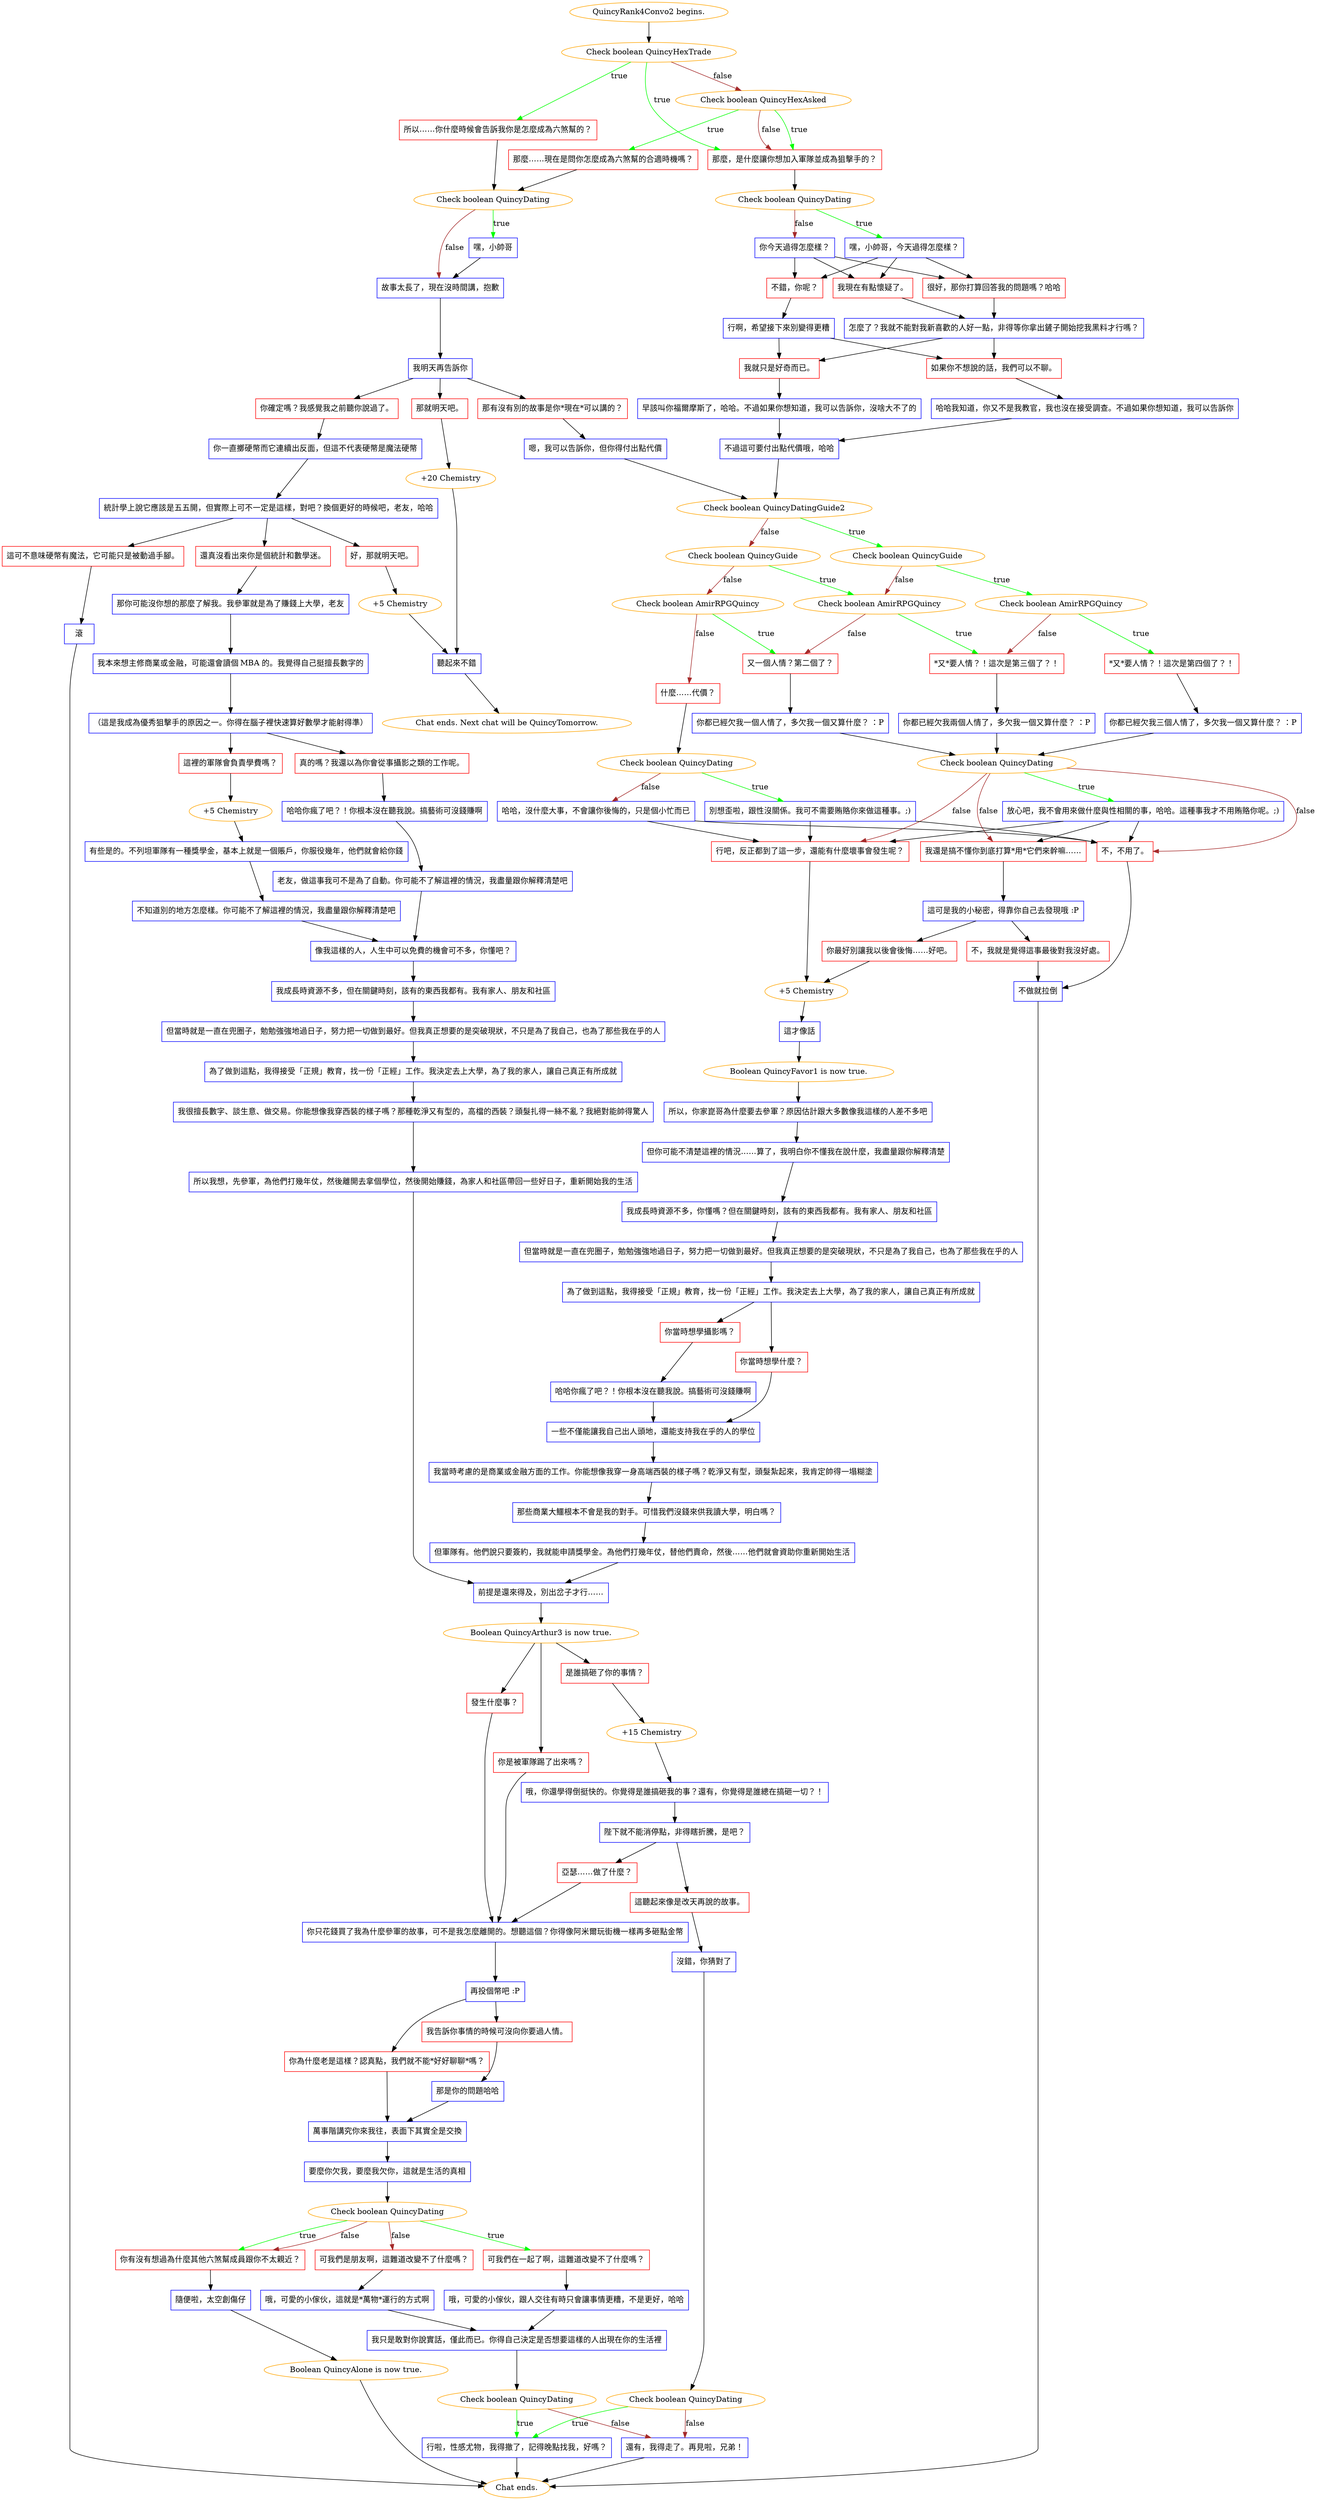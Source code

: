 digraph {
	"QuincyRank4Convo2 begins." [color=orange];
		"QuincyRank4Convo2 begins." -> j2253162781;
	j2253162781 [label="Check boolean QuincyHexTrade",color=orange];
		j2253162781 -> j498105020 [label=true,color=green];
		j2253162781 -> j2562178669 [label=true,color=green];
		j2253162781 -> j3813648319 [label=false,color=brown];
	j498105020 [label="那麼，是什麼讓你想加入軍隊並成為狙擊手的？",shape=box,color=red];
		j498105020 -> j975604575;
	j2562178669 [label="所以……你什麼時候會告訴我你是怎麼成為六煞幫的？",shape=box,color=red];
		j2562178669 -> j1313632766;
	j3813648319 [label="Check boolean QuincyHexAsked",color=orange];
		j3813648319 -> j817853320 [label=true,color=green];
		j3813648319 -> j498105020 [label=true,color=green];
		j3813648319 -> j498105020 [label=false,color=brown];
	j975604575 [label="Check boolean QuincyDating",color=orange];
		j975604575 -> j3108352149 [label=true,color=green];
		j975604575 -> j4262673415 [label=false,color=brown];
	j1313632766 [label="Check boolean QuincyDating",color=orange];
		j1313632766 -> j527982465 [label=true,color=green];
		j1313632766 -> j3014389821 [label=false,color=brown];
	j817853320 [label="那麼……現在是問你怎麼成為六煞幫的合適時機嗎？",shape=box,color=red];
		j817853320 -> j1313632766;
	j3108352149 [label="嘿，小帥哥，今天過得怎麼樣？",shape=box,color=blue];
		j3108352149 -> j33288546;
		j3108352149 -> j2623536001;
		j3108352149 -> j935110451;
	j4262673415 [label="你今天過得怎麼樣？",shape=box,color=blue];
		j4262673415 -> j33288546;
		j4262673415 -> j2623536001;
		j4262673415 -> j935110451;
	j527982465 [label="嘿，小帥哥",shape=box,color=blue];
		j527982465 -> j3014389821;
	j3014389821 [label="故事太長了，現在沒時間講，抱歉",shape=box,color=blue];
		j3014389821 -> j5750420;
	j33288546 [label="不錯，你呢？",shape=box,color=red];
		j33288546 -> j2333810107;
	j2623536001 [label="我現在有點懷疑了。",shape=box,color=red];
		j2623536001 -> j1254045924;
	j935110451 [label="很好，那你打算回答我的問題嗎？哈哈",shape=box,color=red];
		j935110451 -> j1254045924;
	j5750420 [label="我明天再告訴你",shape=box,color=blue];
		j5750420 -> j3352233013;
		j5750420 -> j482374472;
		j5750420 -> j3023154721;
	j2333810107 [label="行啊，希望接下來別變得更糟",shape=box,color=blue];
		j2333810107 -> j2206953961;
		j2333810107 -> j2773281451;
	j1254045924 [label="怎麼了？我就不能對我新喜歡的人好一點，非得等你拿出鏟子開始挖我黑料才行嗎？",shape=box,color=blue];
		j1254045924 -> j2206953961;
		j1254045924 -> j2773281451;
	j3352233013 [label="那有沒有別的故事是你*現在*可以講的？",shape=box,color=red];
		j3352233013 -> j2550219064;
	j482374472 [label="你確定嗎？我感覺我之前聽你說過了。",shape=box,color=red];
		j482374472 -> j2019341244;
	j3023154721 [label="那就明天吧。",shape=box,color=red];
		j3023154721 -> j1822716416;
	j2206953961 [label="我就只是好奇而已。",shape=box,color=red];
		j2206953961 -> j3999125103;
	j2773281451 [label="如果你不想說的話，我們可以不聊。",shape=box,color=red];
		j2773281451 -> j3572660737;
	j2550219064 [label="嗯，我可以告訴你，但你得付出點代價",shape=box,color=blue];
		j2550219064 -> j3024806683;
	j2019341244 [label="你一直擲硬幣而它連續出反面，但這不代表硬幣是魔法硬幣",shape=box,color=blue];
		j2019341244 -> j3007028824;
	j1822716416 [label="+20 Chemistry",color=orange];
		j1822716416 -> j3673825783;
	j3999125103 [label="早該叫你福爾摩斯了，哈哈。不過如果你想知道，我可以告訴你，沒啥大不了的",shape=box,color=blue];
		j3999125103 -> j3255426384;
	j3572660737 [label="哈哈我知道，你又不是我教官，我也沒在接受調查。不過如果你想知道，我可以告訴你",shape=box,color=blue];
		j3572660737 -> j3255426384;
	j3024806683 [label="Check boolean QuincyDatingGuide2",color=orange];
		j3024806683 -> j669743190 [label=true,color=green];
		j3024806683 -> j43061601 [label=false,color=brown];
	j3007028824 [label="統計學上說它應該是五五開，但實際上可不一定是這樣，對吧？換個更好的時候吧，老友，哈哈",shape=box,color=blue];
		j3007028824 -> j1504591310;
		j3007028824 -> j2539601382;
		j3007028824 -> j2907536681;
	j3673825783 [label="聽起來不錯",shape=box,color=blue];
		j3673825783 -> "Chat ends. Next chat will be QuincyTomorrow.";
	j3255426384 [label="不過這可要付出點代價哦，哈哈",shape=box,color=blue];
		j3255426384 -> j3024806683;
	j669743190 [label="Check boolean QuincyGuide",color=orange];
		j669743190 -> j2725101485 [label=true,color=green];
		j669743190 -> j2826705318 [label=false,color=brown];
	j43061601 [label="Check boolean QuincyGuide",color=orange];
		j43061601 -> j2826705318 [label=true,color=green];
		j43061601 -> j2323465099 [label=false,color=brown];
	j1504591310 [label="還真沒看出來你是個統計和數學迷。",shape=box,color=red];
		j1504591310 -> j2012789402;
	j2539601382 [label="這可不意味硬幣有魔法，它可能只是被動過手腳。",shape=box,color=red];
		j2539601382 -> j240209417;
	j2907536681 [label="好，那就明天吧。",shape=box,color=red];
		j2907536681 -> j1316493995;
	"Chat ends. Next chat will be QuincyTomorrow." [color=orange];
	j2725101485 [label="Check boolean AmirRPGQuincy",color=orange];
		j2725101485 -> j1539081166 [label=true,color=green];
		j2725101485 -> j45984511 [label=false,color=brown];
	j2826705318 [label="Check boolean AmirRPGQuincy",color=orange];
		j2826705318 -> j45984511 [label=true,color=green];
		j2826705318 -> j50204440 [label=false,color=brown];
	j2323465099 [label="Check boolean AmirRPGQuincy",color=orange];
		j2323465099 -> j50204440 [label=true,color=green];
		j2323465099 -> j1356763906 [label=false,color=brown];
	j2012789402 [label="那你可能沒你想的那麼了解我。我參軍就是為了賺錢上大學，老友",shape=box,color=blue];
		j2012789402 -> j3946785463;
	j240209417 [label="滾",shape=box,color=blue];
		j240209417 -> "Chat ends.";
	j1316493995 [label="+5 Chemistry",color=orange];
		j1316493995 -> j3673825783;
	j1539081166 [label="*又*要人情？！這次是第四個了？！",shape=box,color=red];
		j1539081166 -> j3024952670;
	j45984511 [label="*又*要人情？！這次是第三個了？！",shape=box,color=red];
		j45984511 -> j2331298458;
	j50204440 [label="又一個人情？第二個了？",shape=box,color=red];
		j50204440 -> j53252151;
	j1356763906 [label="什麼……代價？",shape=box,color=red];
		j1356763906 -> j1693636721;
	j3946785463 [label="我本來想主修商業或金融，可能還會讀個 MBA 的。我覺得自己挺擅長數字的",shape=box,color=blue];
		j3946785463 -> j2974643123;
	"Chat ends." [color=orange];
	j3024952670 [label="你都已經欠我三個人情了，多欠我一個又算什麼？ ：P",shape=box,color=blue];
		j3024952670 -> j3185193467;
	j2331298458 [label="你都已經欠我兩個人情了，多欠我一個又算什麼？ ：P",shape=box,color=blue];
		j2331298458 -> j3185193467;
	j53252151 [label="你都已經欠我一個人情了，多欠我一個又算什麼？ ：P",shape=box,color=blue];
		j53252151 -> j3185193467;
	j1693636721 [label="Check boolean QuincyDating",color=orange];
		j1693636721 -> j3073714845 [label=true,color=green];
		j1693636721 -> j2113426452 [label=false,color=brown];
	j2974643123 [label="（這是我成為優秀狙擊手的原因之一。你得在腦子裡快速算好數學才能射得準）",shape=box,color=blue];
		j2974643123 -> j3059012568;
		j2974643123 -> j4179933483;
	j3185193467 [label="Check boolean QuincyDating",color=orange];
		j3185193467 -> j1769699078 [label=true,color=green];
		j3185193467 -> j2859230416 [label=false,color=brown];
		j3185193467 -> j2774892663 [label=false,color=brown];
		j3185193467 -> j253775479 [label=false,color=brown];
	j3073714845 [label="別想歪啦，跟性沒關係。我可不需要賄賂你來做這種事。;)",shape=box,color=blue];
		j3073714845 -> j253775479;
		j3073714845 -> j2774892663;
	j2113426452 [label="哈哈，沒什麼大事，不會讓你後悔的，只是個小忙而已",shape=box,color=blue];
		j2113426452 -> j253775479;
		j2113426452 -> j2774892663;
	j3059012568 [label="真的嗎？我還以為你會從事攝影之類的工作呢。",shape=box,color=red];
		j3059012568 -> j2023253755;
	j4179933483 [label="這裡的軍隊會負責學費嗎？",shape=box,color=red];
		j4179933483 -> j2256236220;
	j1769699078 [label="放心吧，我不會用來做什麼與性相關的事，哈哈。這種事我才不用賄賂你呢。;)",shape=box,color=blue];
		j1769699078 -> j2859230416;
		j1769699078 -> j2774892663;
		j1769699078 -> j253775479;
	j2859230416 [label="我還是搞不懂你到底打算*用*它們來幹嘛……",shape=box,color=red];
		j2859230416 -> j1017966394;
	j2774892663 [label="不，不用了。",shape=box,color=red];
		j2774892663 -> j392707024;
	j253775479 [label="行吧，反正都到了這一步，還能有什麼壞事會發生呢？",shape=box,color=red];
		j253775479 -> j518228153;
	j2023253755 [label="哈哈你瘋了吧？！你根本沒在聽我說。搞藝術可沒錢賺啊",shape=box,color=blue];
		j2023253755 -> j23641500;
	j2256236220 [label="+5 Chemistry",color=orange];
		j2256236220 -> j2046970292;
	j1017966394 [label="這可是我的小秘密，得靠你自己去發現哦 :P",shape=box,color=blue];
		j1017966394 -> j918908614;
		j1017966394 -> j3234433588;
	j392707024 [label="不做就拉倒",shape=box,color=blue];
		j392707024 -> "Chat ends.";
	j518228153 [label="+5 Chemistry",color=orange];
		j518228153 -> j1648958718;
	j23641500 [label="老友，做這事我可不是為了自動。你可能不了解這裡的情況，我盡量跟你解釋清楚吧",shape=box,color=blue];
		j23641500 -> j237306770;
	j2046970292 [label="有些是的。不列坦軍隊有一種獎學金，基本上就是一個賬戶，你服役幾年，他們就會給你錢",shape=box,color=blue];
		j2046970292 -> j1280256626;
	j918908614 [label="你最好別讓我以後會後悔……好吧。",shape=box,color=red];
		j918908614 -> j518228153;
	j3234433588 [label="不，我就是覺得這事最後對我沒好處。",shape=box,color=red];
		j3234433588 -> j392707024;
	j1648958718 [label="這才像話",shape=box,color=blue];
		j1648958718 -> j1391058701;
	j237306770 [label="像我這樣的人，人生中可以免費的機會可不多，你懂吧？",shape=box,color=blue];
		j237306770 -> j2837083529;
	j1280256626 [label="不知道別的地方怎麼樣。你可能不了解這裡的情況，我盡量跟你解釋清楚吧",shape=box,color=blue];
		j1280256626 -> j237306770;
	j1391058701 [label="Boolean QuincyFavor1 is now true.",color=orange];
		j1391058701 -> j3743083861;
	j2837083529 [label="我成長時資源不多，但在關鍵時刻，該有的東西我都有。我有家人、朋友和社區",shape=box,color=blue];
		j2837083529 -> j3528080199;
	j3743083861 [label="所以，你家崑哥為什麼要去參軍？原因估計跟大多數像我這樣的人差不多吧",shape=box,color=blue];
		j3743083861 -> j743361696;
	j3528080199 [label="但當時就是一直在兜圈子，勉勉強強地過日子，努力把一切做到最好。但我真正想要的是突破現狀，不只是為了我自己，也為了那些我在乎的人",shape=box,color=blue];
		j3528080199 -> j2790193754;
	j743361696 [label="但你可能不清楚這裡的情況……算了，我明白你不懂我在說什麼，我盡量跟你解釋清楚",shape=box,color=blue];
		j743361696 -> j361587846;
	j2790193754 [label="為了做到這點，我得接受「正規」教育，找一份「正經」工作。我決定去上大學，為了我的家人，讓自己真正有所成就",shape=box,color=blue];
		j2790193754 -> j2629154646;
	j361587846 [label="我成長時資源不多，你懂嗎？但在關鍵時刻，該有的東西我都有。我有家人、朋友和社區",shape=box,color=blue];
		j361587846 -> j416224707;
	j2629154646 [label="我很擅長數字、談生意、做交易。你能想像我穿西裝的樣子嗎？那種乾淨又有型的，高檔的西裝？頭髮扎得一絲不亂？我絕對能帥得驚人",shape=box,color=blue];
		j2629154646 -> j1035741240;
	j416224707 [label="但當時就是一直在兜圈子，勉勉強強地過日子，努力把一切做到最好。但我真正想要的是突破現狀，不只是為了我自己，也為了那些我在乎的人",shape=box,color=blue];
		j416224707 -> j2928031358;
	j1035741240 [label="所以我想，先參軍，為他們打幾年仗，然後離開去拿個學位，然後開始賺錢，為家人和社區帶回一些好日子，重新開始我的生活",shape=box,color=blue];
		j1035741240 -> j531662211;
	j2928031358 [label="為了做到這點，我得接受「正規」教育，找一份「正經」工作。我決定去上大學，為了我的家人，讓自己真正有所成就",shape=box,color=blue];
		j2928031358 -> j1789512768;
		j2928031358 -> j128401214;
	j531662211 [label="前提是還來得及，別出岔子才行……",shape=box,color=blue];
		j531662211 -> j2003456676;
	j1789512768 [label="你當時想學攝影嗎？",shape=box,color=red];
		j1789512768 -> j4294595894;
	j128401214 [label="你當時想學什麼？",shape=box,color=red];
		j128401214 -> j2286192036;
	j2003456676 [label="Boolean QuincyArthur3 is now true.",color=orange];
		j2003456676 -> j1891529049;
		j2003456676 -> j1850271281;
		j2003456676 -> j3409550612;
	j4294595894 [label="哈哈你瘋了吧？！你根本沒在聽我說。搞藝術可沒錢賺啊",shape=box,color=blue];
		j4294595894 -> j2286192036;
	j2286192036 [label="一些不僅能讓我自己出人頭地，還能支持我在乎的人的學位",shape=box,color=blue];
		j2286192036 -> j4039730201;
	j1891529049 [label="發生什麼事？",shape=box,color=red];
		j1891529049 -> j1463069012;
	j1850271281 [label="是誰搞砸了你的事情？",shape=box,color=red];
		j1850271281 -> j3843700521;
	j3409550612 [label="你是被軍隊踢了出來嗎？",shape=box,color=red];
		j3409550612 -> j1463069012;
	j4039730201 [label="我當時考慮的是商業或金融方面的工作。你能想像我穿一身高端西裝的樣子嗎？乾淨又有型，頭髮紮起來，我肯定帥得一塌糊塗",shape=box,color=blue];
		j4039730201 -> j1849932192;
	j1463069012 [label="你只花錢買了我為什麼參軍的故事，可不是我怎麼離開的。想聽這個？你得像阿米爾玩街機一樣再多砸點金幣",shape=box,color=blue];
		j1463069012 -> j875243896;
	j3843700521 [label="+15 Chemistry",color=orange];
		j3843700521 -> j2806745210;
	j1849932192 [label="那些商業大鱷根本不會是我的對手。可惜我們沒錢來供我讀大學，明白嗎？",shape=box,color=blue];
		j1849932192 -> j3715588681;
	j875243896 [label="再投個幣吧 :P",shape=box,color=blue];
		j875243896 -> j2082065344;
		j875243896 -> j1610231156;
	j2806745210 [label="哦，你還學得倒挺快的。你覺得是誰搞砸我的事？還有，你覺得是誰總在搞砸一切？！",shape=box,color=blue];
		j2806745210 -> j1959980228;
	j3715588681 [label="但軍隊有。他們說只要簽約，我就能申請獎學金。為他們打幾年仗，替他們賣命，然後……他們就會資助你重新開始生活",shape=box,color=blue];
		j3715588681 -> j531662211;
	j2082065344 [label="你為什麼老是這樣？認真點，我們就不能*好好聊聊*嗎？",shape=box,color=red];
		j2082065344 -> j2698816737;
	j1610231156 [label="我告訴你事情的時候可沒向你要過人情。",shape=box,color=red];
		j1610231156 -> j4104392010;
	j1959980228 [label="陛下就不能消停點，非得瞎折騰，是吧？",shape=box,color=blue];
		j1959980228 -> j3485356425;
		j1959980228 -> j4228014202;
	j2698816737 [label="萬事階講究你來我往，表面下其實全是交換",shape=box,color=blue];
		j2698816737 -> j2399496129;
	j4104392010 [label="那是你的問題哈哈",shape=box,color=blue];
		j4104392010 -> j2698816737;
	j3485356425 [label="亞瑟……做了什麼？",shape=box,color=red];
		j3485356425 -> j1463069012;
	j4228014202 [label="這聽起來像是改天再說的故事。",shape=box,color=red];
		j4228014202 -> j1020854740;
	j2399496129 [label="要麼你欠我，要麼我欠你，這就是生活的真相",shape=box,color=blue];
		j2399496129 -> j2519863613;
	j1020854740 [label="沒錯，你猜對了",shape=box,color=blue];
		j1020854740 -> j2650928113;
	j2519863613 [label="Check boolean QuincyDating",color=orange];
		j2519863613 -> j3686460260 [label=true,color=green];
		j2519863613 -> j2059111170 [label=true,color=green];
		j2519863613 -> j1710781755 [label=false,color=brown];
		j2519863613 -> j2059111170 [label=false,color=brown];
	j2650928113 [label="Check boolean QuincyDating",color=orange];
		j2650928113 -> j3883759411 [label=true,color=green];
		j2650928113 -> j1026606747 [label=false,color=brown];
	j3686460260 [label="可我們在一起了啊，這難道改變不了什麼嗎？",shape=box,color=red];
		j3686460260 -> j499158376;
	j2059111170 [label="你有沒有想過為什麼其他六煞幫成員跟你不太親近？",shape=box,color=red];
		j2059111170 -> j2899780007;
	j1710781755 [label="可我們是朋友啊，這難道改變不了什麼嗎？",shape=box,color=red];
		j1710781755 -> j4279701354;
	j3883759411 [label="行啦，性感尤物，我得撤了，記得晚點找我，好嗎？",shape=box,color=blue];
		j3883759411 -> "Chat ends.";
	j1026606747 [label="還有，我得走了。再見啦，兄弟！",shape=box,color=blue];
		j1026606747 -> "Chat ends.";
	j499158376 [label="哦，可愛的小傢伙，跟人交往有時只會讓事情更糟，不是更好，哈哈",shape=box,color=blue];
		j499158376 -> j4111944916;
	j2899780007 [label="隨便啦，太空創傷仔",shape=box,color=blue];
		j2899780007 -> j2991450888;
	j4279701354 [label="哦，可愛的小傢伙，這就是*萬物*運行的方式啊",shape=box,color=blue];
		j4279701354 -> j4111944916;
	j4111944916 [label="我只是敢對你說實話，僅此而已。你得自己決定是否想要這樣的人出現在你的生活裡",shape=box,color=blue];
		j4111944916 -> j327474352;
	j2991450888 [label="Boolean QuincyAlone is now true.",color=orange];
		j2991450888 -> "Chat ends.";
	j327474352 [label="Check boolean QuincyDating",color=orange];
		j327474352 -> j3883759411 [label=true,color=green];
		j327474352 -> j1026606747 [label=false,color=brown];
}